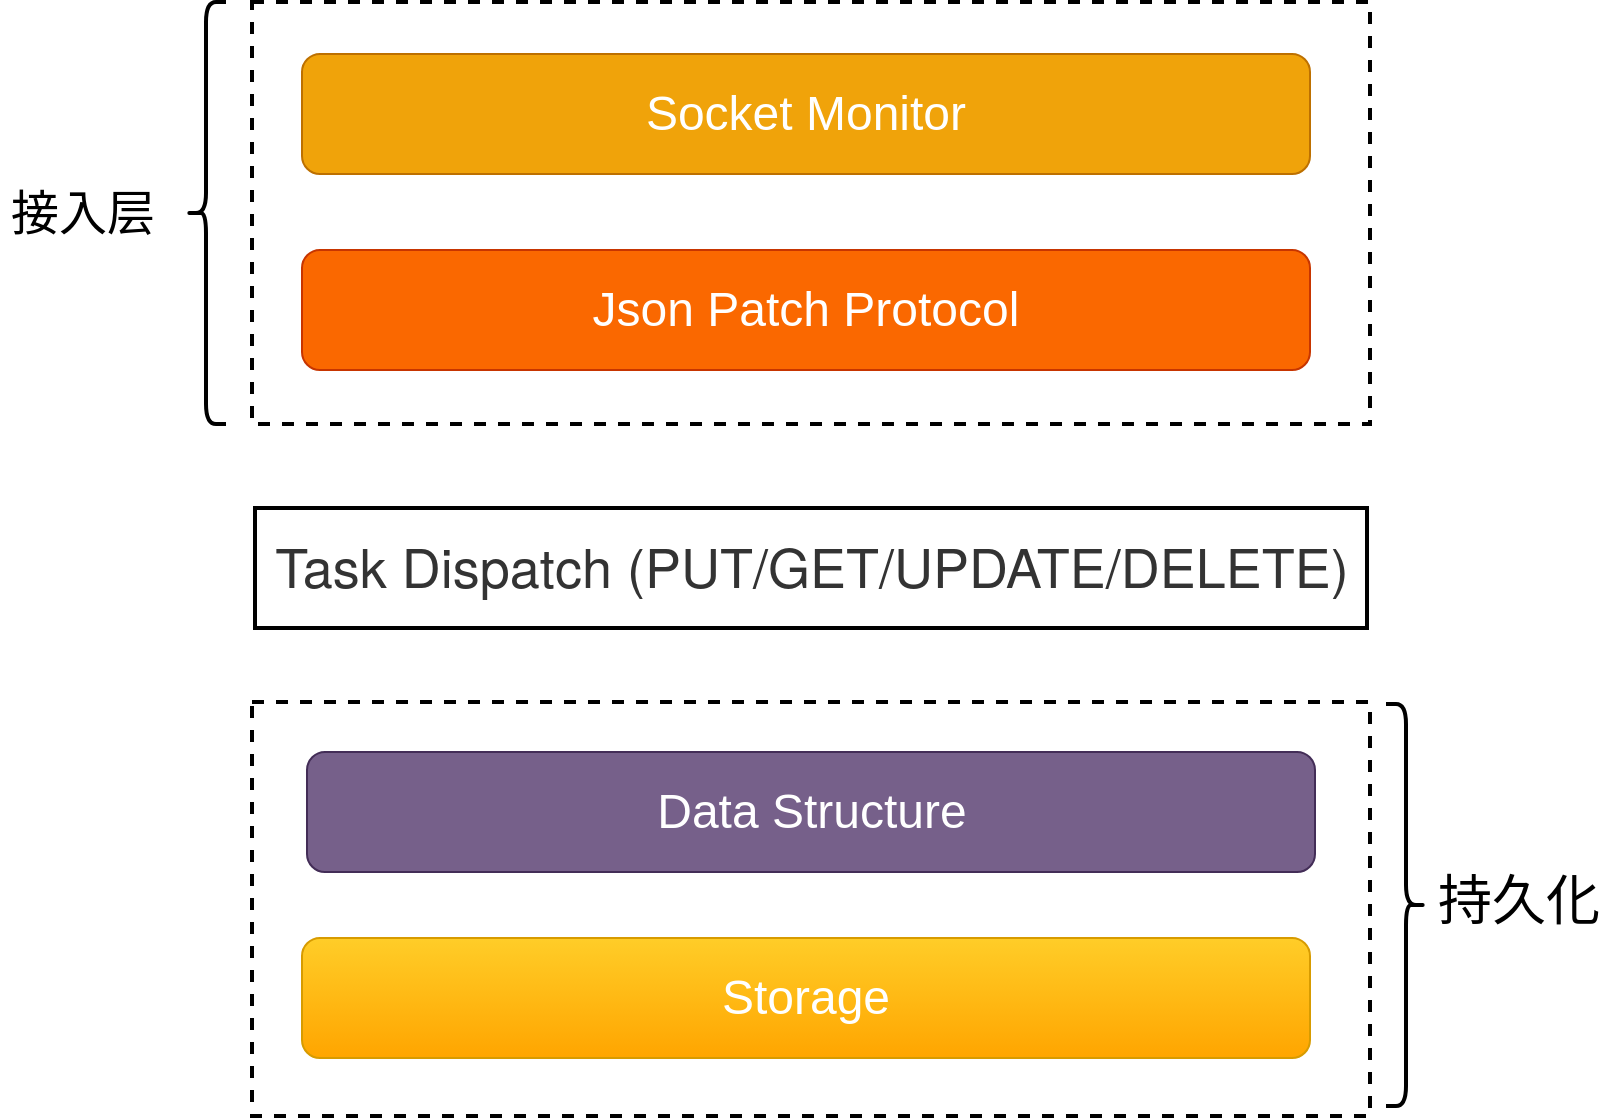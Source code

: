 <mxfile version="17.0.0" type="github">
  <diagram id="Ipybm4bZVhF1xYTs2olM" name="第 1 页">
    <mxGraphModel dx="816" dy="687" grid="0" gridSize="10" guides="1" tooltips="1" connect="1" arrows="1" fold="1" page="1" pageScale="1" pageWidth="1169" pageHeight="1654" background="none" math="0" shadow="0">
      <root>
        <mxCell id="0" />
        <mxCell id="1" parent="0" />
        <mxCell id="fzm34_u6NKJRJhYVVtOK-7" value="" style="rounded=0;whiteSpace=wrap;html=1;fontSize=24;fontColor=#FFFFFF;dashed=1;strokeWidth=2;" vertex="1" parent="1">
          <mxGeometry x="218" y="121" width="559" height="211" as="geometry" />
        </mxCell>
        <mxCell id="fzm34_u6NKJRJhYVVtOK-2" value="&lt;font style=&quot;font-size: 24px&quot; color=&quot;#ffffff&quot;&gt;Json Patch Protocol&lt;/font&gt;" style="rounded=1;whiteSpace=wrap;html=1;fillColor=#fa6800;fontColor=#000000;strokeColor=#C73500;" vertex="1" parent="1">
          <mxGeometry x="243" y="245" width="504" height="60" as="geometry" />
        </mxCell>
        <mxCell id="fzm34_u6NKJRJhYVVtOK-6" value="&lt;span style=&quot;font-size: 24px&quot;&gt;&lt;font color=&quot;#ffffff&quot;&gt;Socket Monitor&lt;/font&gt;&lt;/span&gt;" style="rounded=1;whiteSpace=wrap;html=1;fillColor=#f0a30a;fontColor=#000000;strokeColor=#BD7000;" vertex="1" parent="1">
          <mxGeometry x="243" y="147" width="504" height="60" as="geometry" />
        </mxCell>
        <mxCell id="fzm34_u6NKJRJhYVVtOK-8" value="" style="shape=curlyBracket;whiteSpace=wrap;html=1;rounded=1;fontSize=24;fontColor=#FFFFFF;strokeWidth=2;" vertex="1" parent="1">
          <mxGeometry x="185" y="121" width="20" height="211" as="geometry" />
        </mxCell>
        <mxCell id="fzm34_u6NKJRJhYVVtOK-9" value="&lt;font color=&quot;#000000&quot;&gt;接入层&lt;/font&gt;" style="text;html=1;align=center;verticalAlign=middle;resizable=0;points=[];autosize=1;strokeColor=none;fillColor=none;fontSize=24;fontColor=#FFFFFF;" vertex="1" parent="1">
          <mxGeometry x="92" y="210" width="82" height="33" as="geometry" />
        </mxCell>
        <mxCell id="fzm34_u6NKJRJhYVVtOK-11" value="" style="rounded=0;whiteSpace=wrap;html=1;fontSize=24;fontColor=#FFFFFF;dashed=1;strokeWidth=2;" vertex="1" parent="1">
          <mxGeometry x="218" y="471" width="559" height="207" as="geometry" />
        </mxCell>
        <mxCell id="fzm34_u6NKJRJhYVVtOK-12" value="&lt;span style=&quot;font-size: 24px&quot;&gt;&lt;font color=&quot;#ffffff&quot;&gt;Data Structure&lt;/font&gt;&lt;/span&gt;" style="rounded=1;whiteSpace=wrap;html=1;fillColor=#76608a;strokeColor=#432D57;fontColor=#ffffff;" vertex="1" parent="1">
          <mxGeometry x="245.5" y="496" width="504" height="60" as="geometry" />
        </mxCell>
        <mxCell id="fzm34_u6NKJRJhYVVtOK-13" value="&lt;font color=&quot;#ffffff&quot;&gt;&lt;span style=&quot;font-size: 24px&quot;&gt;Storage&lt;/span&gt;&lt;/font&gt;" style="rounded=1;whiteSpace=wrap;html=1;fillColor=#ffcd28;strokeColor=#d79b00;gradientColor=#ffa500;" vertex="1" parent="1">
          <mxGeometry x="243" y="589" width="504" height="60" as="geometry" />
        </mxCell>
        <mxCell id="fzm34_u6NKJRJhYVVtOK-15" value="&lt;font style=&quot;font-size: 27px&quot;&gt;&lt;span style=&quot;color: rgb(51 , 51 , 51) ; font-family: &amp;#34;helvetica neue&amp;#34; , &amp;#34;helvetica&amp;#34; , &amp;#34;arial&amp;#34; , &amp;#34;hiragino sans gb&amp;#34; , &amp;#34;hiragino sans gb w3&amp;#34; , &amp;#34;microsoft yahei ui&amp;#34; , &amp;#34;microsoft yahei&amp;#34; , sans-serif&quot;&gt;Task Dispatch (PUT/GET/UPDATE/DELETE)&lt;/span&gt;&lt;/font&gt;" style="rounded=0;whiteSpace=wrap;html=1;fontSize=24;strokeWidth=2;" vertex="1" parent="1">
          <mxGeometry x="219.5" y="374" width="556" height="60" as="geometry" />
        </mxCell>
        <mxCell id="fzm34_u6NKJRJhYVVtOK-19" value="" style="shape=curlyBracket;whiteSpace=wrap;html=1;rounded=1;flipH=1;fontSize=27;fontColor=#FFFFFF;strokeWidth=2;" vertex="1" parent="1">
          <mxGeometry x="785" y="472" width="20" height="201" as="geometry" />
        </mxCell>
        <mxCell id="fzm34_u6NKJRJhYVVtOK-20" value="&lt;font color=&quot;#000000&quot;&gt;持久化&lt;/font&gt;" style="text;html=1;align=center;verticalAlign=middle;resizable=0;points=[];autosize=1;strokeColor=none;fillColor=none;fontSize=27;fontColor=#FFFFFF;" vertex="1" parent="1">
          <mxGeometry x="805" y="553" width="91" height="36" as="geometry" />
        </mxCell>
      </root>
    </mxGraphModel>
  </diagram>
</mxfile>
